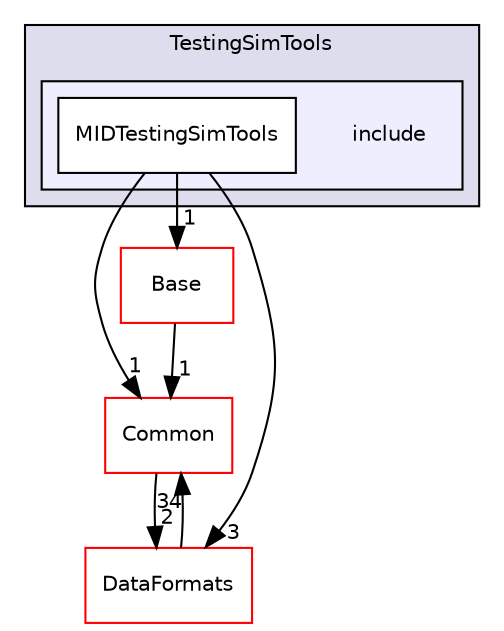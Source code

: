 digraph "/home/travis/build/AliceO2Group/AliceO2/Detectors/MUON/MID/TestingSimTools/include" {
  bgcolor=transparent;
  compound=true
  node [ fontsize="10", fontname="Helvetica"];
  edge [ labelfontsize="10", labelfontname="Helvetica"];
  subgraph clusterdir_3ffb816f6d71c6665c34f0fe3ab9978a {
    graph [ bgcolor="#ddddee", pencolor="black", label="TestingSimTools" fontname="Helvetica", fontsize="10", URL="dir_3ffb816f6d71c6665c34f0fe3ab9978a.html"]
  subgraph clusterdir_9bff2f830f7118840bde6e50de17d9b8 {
    graph [ bgcolor="#eeeeff", pencolor="black", label="" URL="dir_9bff2f830f7118840bde6e50de17d9b8.html"];
    dir_9bff2f830f7118840bde6e50de17d9b8 [shape=plaintext label="include"];
    dir_3b3546ff6ae74f231fa8c694b8d9a9ba [shape=box label="MIDTestingSimTools" color="black" fillcolor="white" style="filled" URL="dir_3b3546ff6ae74f231fa8c694b8d9a9ba.html"];
  }
  }
  dir_4ab6b4cc6a7edbff49100e9123df213f [shape=box label="Common" color="red" URL="dir_4ab6b4cc6a7edbff49100e9123df213f.html"];
  dir_b5547b1068d53f0f904ee5a2a84992af [shape=box label="Base" color="red" URL="dir_b5547b1068d53f0f904ee5a2a84992af.html"];
  dir_2171f7ec022c5423887b07c69b2f5b48 [shape=box label="DataFormats" color="red" URL="dir_2171f7ec022c5423887b07c69b2f5b48.html"];
  dir_3b3546ff6ae74f231fa8c694b8d9a9ba->dir_4ab6b4cc6a7edbff49100e9123df213f [headlabel="1", labeldistance=1.5 headhref="dir_000560_000027.html"];
  dir_3b3546ff6ae74f231fa8c694b8d9a9ba->dir_b5547b1068d53f0f904ee5a2a84992af [headlabel="1", labeldistance=1.5 headhref="dir_000560_000545.html"];
  dir_3b3546ff6ae74f231fa8c694b8d9a9ba->dir_2171f7ec022c5423887b07c69b2f5b48 [headlabel="3", labeldistance=1.5 headhref="dir_000560_000076.html"];
  dir_4ab6b4cc6a7edbff49100e9123df213f->dir_2171f7ec022c5423887b07c69b2f5b48 [headlabel="2", labeldistance=1.5 headhref="dir_000027_000076.html"];
  dir_b5547b1068d53f0f904ee5a2a84992af->dir_4ab6b4cc6a7edbff49100e9123df213f [headlabel="1", labeldistance=1.5 headhref="dir_000545_000027.html"];
  dir_2171f7ec022c5423887b07c69b2f5b48->dir_4ab6b4cc6a7edbff49100e9123df213f [headlabel="34", labeldistance=1.5 headhref="dir_000076_000027.html"];
}
